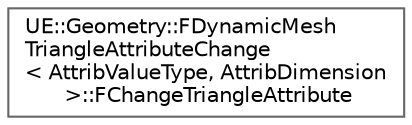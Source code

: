 digraph "Graphical Class Hierarchy"
{
 // INTERACTIVE_SVG=YES
 // LATEX_PDF_SIZE
  bgcolor="transparent";
  edge [fontname=Helvetica,fontsize=10,labelfontname=Helvetica,labelfontsize=10];
  node [fontname=Helvetica,fontsize=10,shape=box,height=0.2,width=0.4];
  rankdir="LR";
  Node0 [id="Node000000",label="UE::Geometry::FDynamicMesh\lTriangleAttributeChange\l\< AttribValueType, AttribDimension\l \>::FChangeTriangleAttribute",height=0.2,width=0.4,color="grey40", fillcolor="white", style="filled",URL="$dd/d44/structUE_1_1Geometry_1_1FDynamicMeshTriangleAttributeChange_1_1FChangeTriangleAttribute.html",tooltip=" "];
}
